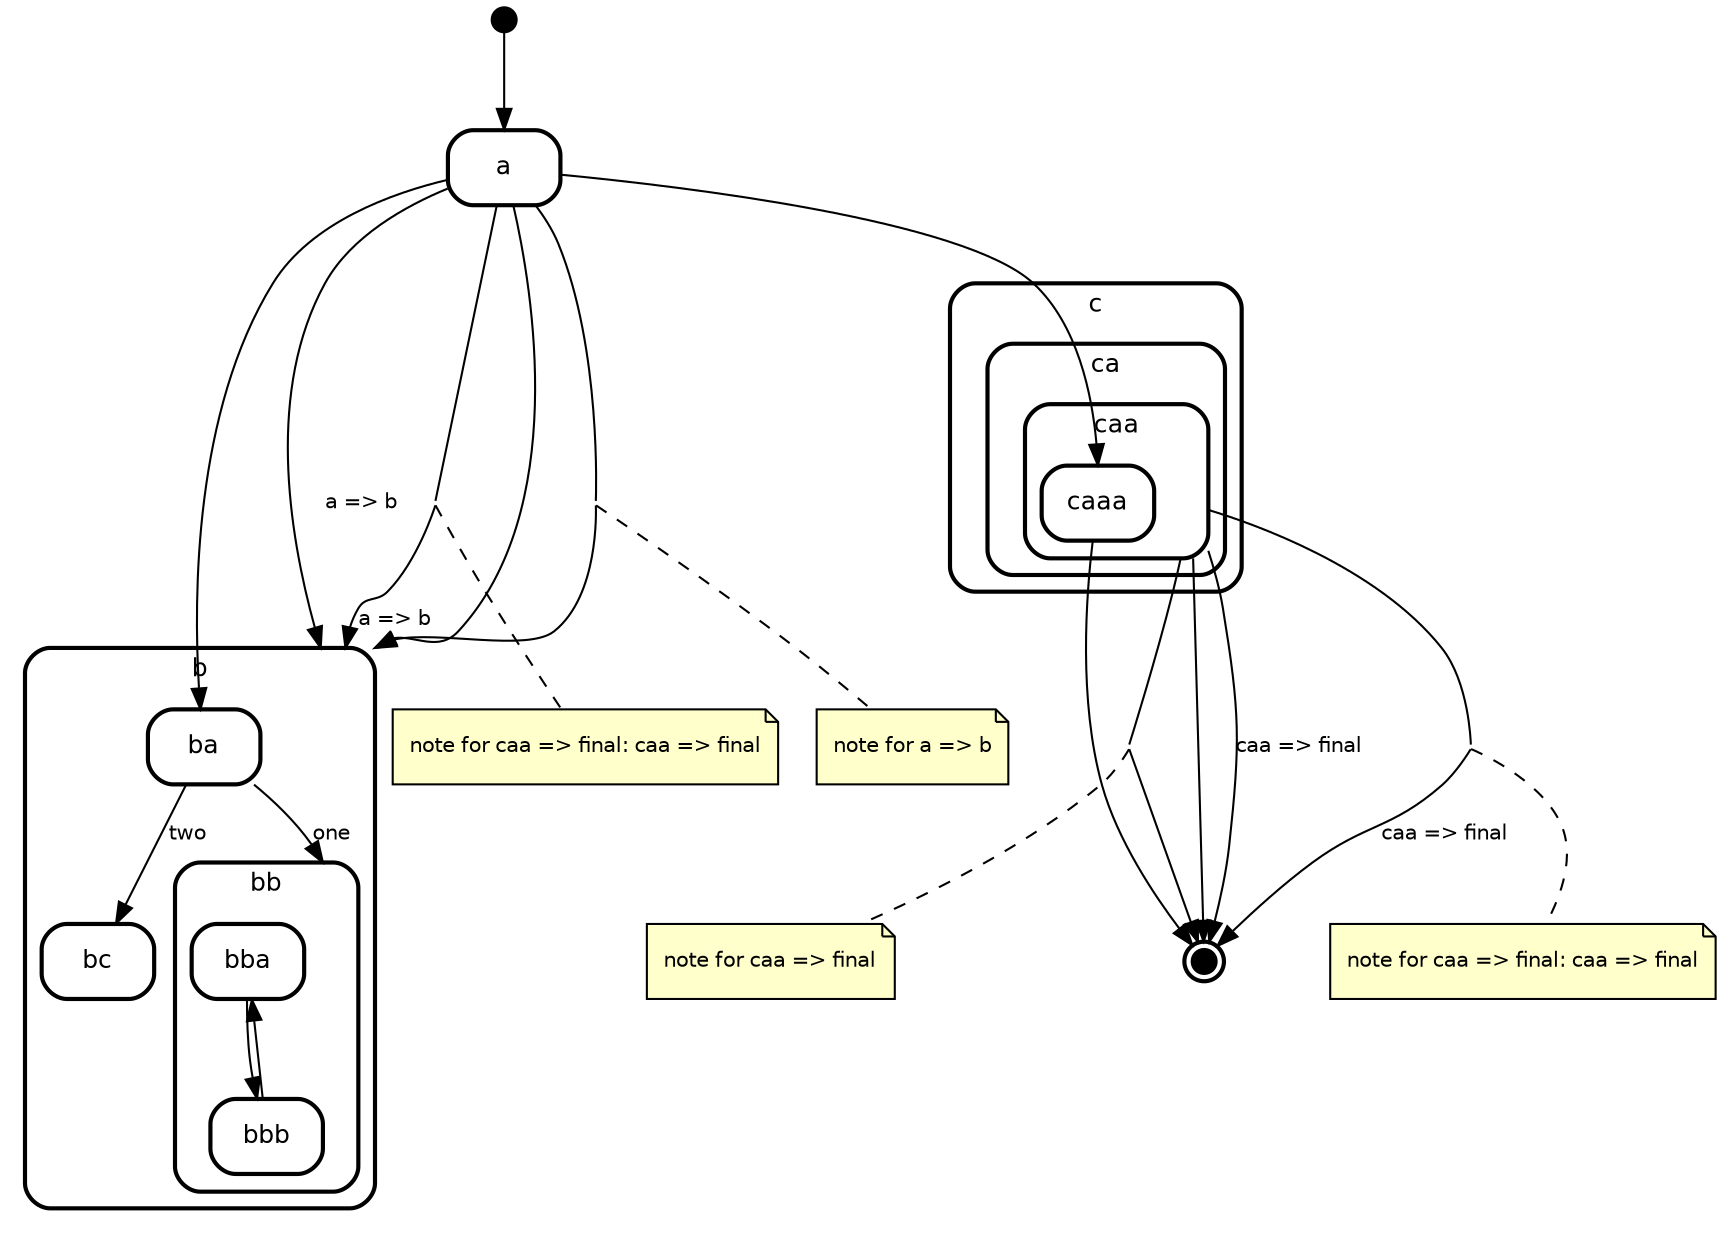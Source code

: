 graph "state transitions" {
  splines=true ordering=out compound=true overlap=true
  fontname="Helvetica" fontsize=12 penwidth=2.0
  node [shape=Mrecord style=filled fillcolor=white fontname=Helvetica fontsize=12 penwidth=2.0]
  edge [fontname=Helvetica fontsize=10 arrowhead=normal dir=forward]

    "initial" [shape=circle style=filled fillcolor=black fixedsize=true height=0.15 label=""]
    "a" [label="{a}"]
    "final" [shape=circle style=filled fillcolor=black fixedsize=true height=0.15 peripheries=2 label=""]
    subgraph "cluster_b" {
      label="b" style=rounded penwidth=2.0
      "b" [shape=point style=invis margin=0 width=0 height=0]
        "ba" [label="{ba}"]
    "bc" [label="{bc}"]
    subgraph "cluster_bb" {
      label="bb" style=rounded penwidth=2.0
      "bb" [shape=point style=invis margin=0 width=0 height=0]
        "bba" [label="{bba}"]
    "bbb" [label="{bbb}"]
  
    }
  
    }
    subgraph "cluster_c" {
      label="c" style=rounded penwidth=2.0
      "c" [shape=point style=invis margin=0 width=0 height=0]
        subgraph "cluster_ca" {
      label="ca" style=rounded penwidth=2.0
      "ca" [shape=point style=invis margin=0 width=0 height=0]
        subgraph "cluster_caa" {
      label="caa" style=rounded penwidth=2.0
      "caa" [shape=point style=invis margin=0 width=0 height=0]
        "caaa" [label="{caaa}"]
  
    }
  
    }
  
    }

    "a" -- "caaa" [label=" "]
    "initial" -- "a" [label=" "]
    "a" -- "ba" [label=" "]
    "a" -- "b" [label=" " lhead="cluster_b"]
      "i_note_tr_a_b_5" [shape=point style=invis margin=0 width=0 height=0]
      "a" -- "i_note_tr_a_b_5" [arrowhead=none]
      "i_note_tr_a_b_5" -- "b" [label=" " lhead="cluster_b"]
      "i_note_tr_a_b_5" -- "note_tr_a_b_5" [style=dashed arrowtail=none arrowhead=none weight=0]
      "note_tr_a_b_5" [label="note for a &#x3D;&gt; b\l" shape=note fontsize=10 fillcolor="#ffffcc" penwidth=1.0]
    "a" -- "b" [label="a &#x3D;&gt; b   \l" lhead="cluster_b"]
      "i_note_tr_a_b_7" [shape=point style=invis margin=0 width=0 height=0]
      "a" -- "i_note_tr_a_b_7" [arrowhead=none]
      "i_note_tr_a_b_7" -- "b" [label="a &#x3D;&gt; b   \l" lhead="cluster_b"]
      "i_note_tr_a_b_7" -- "note_tr_a_b_7" [style=dashed arrowtail=none arrowhead=none weight=0]
      "note_tr_a_b_7" [label="note for caa &#x3D;&gt; final: caa &#x3D;&gt; final\l" shape=note fontsize=10 fillcolor="#ffffcc" penwidth=1.0]
    "caa" -- "final" [label=" " ltail="cluster_caa"]
      "i_note_tr_caa_final_9" [shape=point style=invis margin=0 width=0 height=0]
      "caa" -- "i_note_tr_caa_final_9" [arrowhead=none ltail="cluster_caa"]
      "i_note_tr_caa_final_9" -- "final" [label=" "]
      "i_note_tr_caa_final_9" -- "note_tr_caa_final_9" [style=dashed arrowtail=none arrowhead=none weight=0]
      "note_tr_caa_final_9" [label="note for caa &#x3D;&gt; final\l" shape=note fontsize=10 fillcolor="#ffffcc" penwidth=1.0]
    "caa" -- "final" [label="caa &#x3D;&gt; final   \l" ltail="cluster_caa"]
      "i_note_tr_caa_final_11" [shape=point style=invis margin=0 width=0 height=0]
      "caa" -- "i_note_tr_caa_final_11" [arrowhead=none ltail="cluster_caa"]
      "i_note_tr_caa_final_11" -- "final" [label="caa &#x3D;&gt; final   \l"]
      "i_note_tr_caa_final_11" -- "note_tr_caa_final_11" [style=dashed arrowtail=none arrowhead=none weight=0]
      "note_tr_caa_final_11" [label="note for caa &#x3D;&gt; final: caa &#x3D;&gt; final\l" shape=note fontsize=10 fillcolor="#ffffcc" penwidth=1.0]
    "ba" -- "bb" [label="one   \l" lhead="cluster_bb"]
    "ba" -- "bc" [label="two   \l"]
    "bba" -- "bbb" [label=" "]
    "bbb" -- "bba" [label=" "]
    "caaa" -- "final" [label=" "]
}
